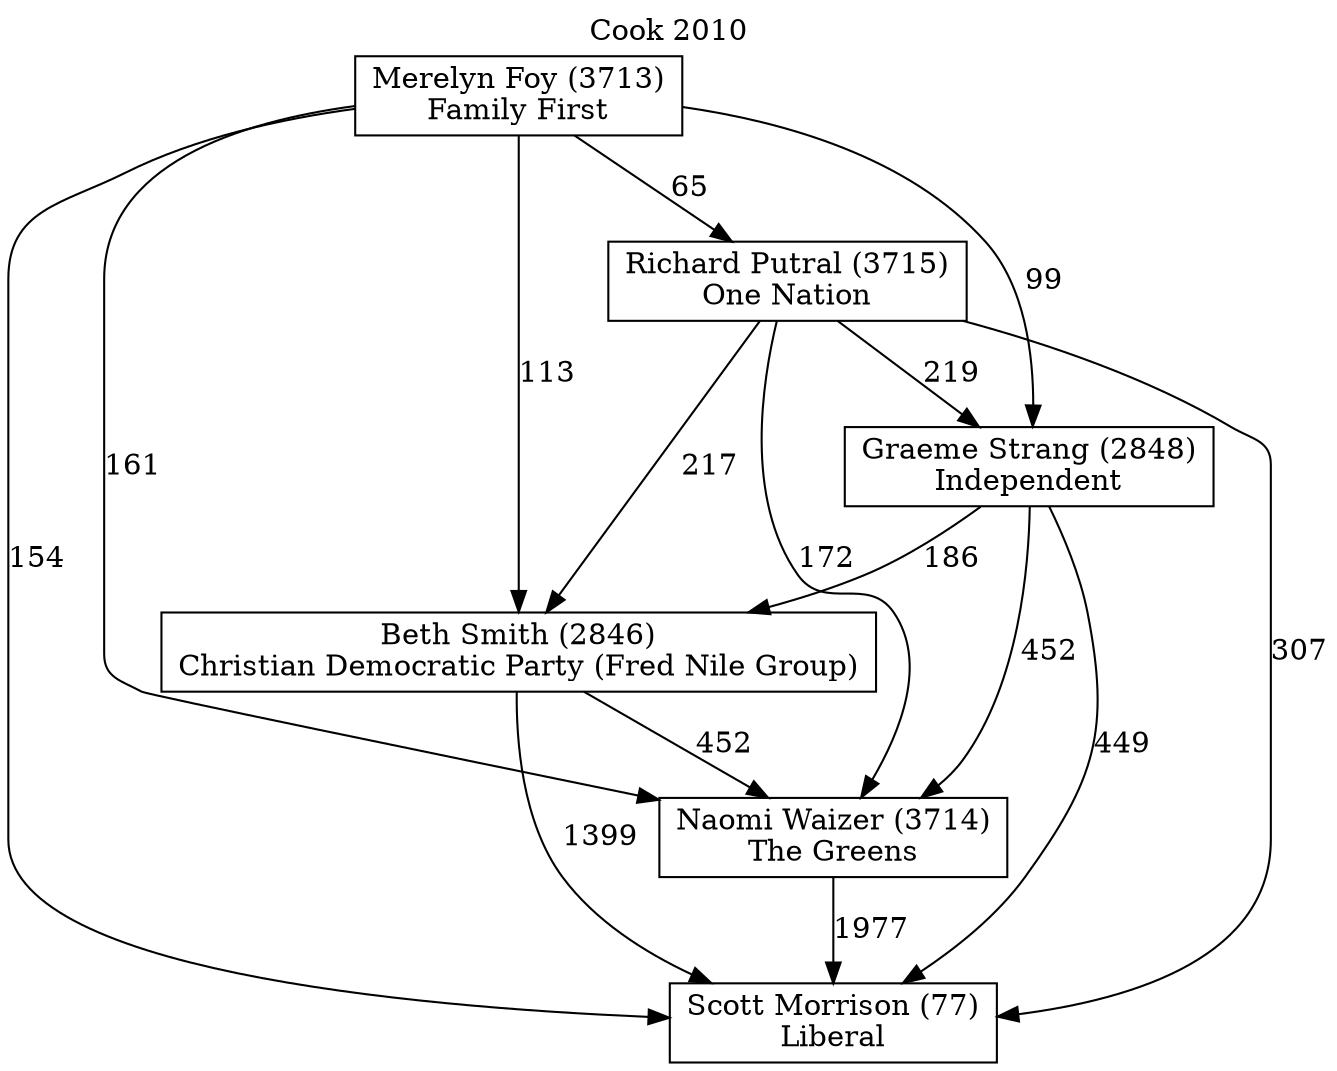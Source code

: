// House preference flow
digraph "Scott Morrison (77)_Cook_2010" {
	graph [label="Cook 2010" labelloc=t mclimit=2]
	node [shape=box]
	"Scott Morrison (77)" [label="Scott Morrison (77)
Liberal"]
	"Naomi Waizer (3714)" [label="Naomi Waizer (3714)
The Greens"]
	"Beth Smith (2846)" [label="Beth Smith (2846)
Christian Democratic Party (Fred Nile Group)"]
	"Graeme Strang (2848)" [label="Graeme Strang (2848)
Independent"]
	"Richard Putral (3715)" [label="Richard Putral (3715)
One Nation"]
	"Merelyn Foy (3713)" [label="Merelyn Foy (3713)
Family First"]
	"Naomi Waizer (3714)" -> "Scott Morrison (77)" [label=1977]
	"Beth Smith (2846)" -> "Naomi Waizer (3714)" [label=452]
	"Graeme Strang (2848)" -> "Beth Smith (2846)" [label=186]
	"Richard Putral (3715)" -> "Graeme Strang (2848)" [label=219]
	"Merelyn Foy (3713)" -> "Richard Putral (3715)" [label=65]
	"Beth Smith (2846)" -> "Scott Morrison (77)" [label=1399]
	"Graeme Strang (2848)" -> "Scott Morrison (77)" [label=449]
	"Richard Putral (3715)" -> "Scott Morrison (77)" [label=307]
	"Merelyn Foy (3713)" -> "Scott Morrison (77)" [label=154]
	"Merelyn Foy (3713)" -> "Graeme Strang (2848)" [label=99]
	"Richard Putral (3715)" -> "Beth Smith (2846)" [label=217]
	"Merelyn Foy (3713)" -> "Beth Smith (2846)" [label=113]
	"Graeme Strang (2848)" -> "Naomi Waizer (3714)" [label=452]
	"Richard Putral (3715)" -> "Naomi Waizer (3714)" [label=172]
	"Merelyn Foy (3713)" -> "Naomi Waizer (3714)" [label=161]
}
